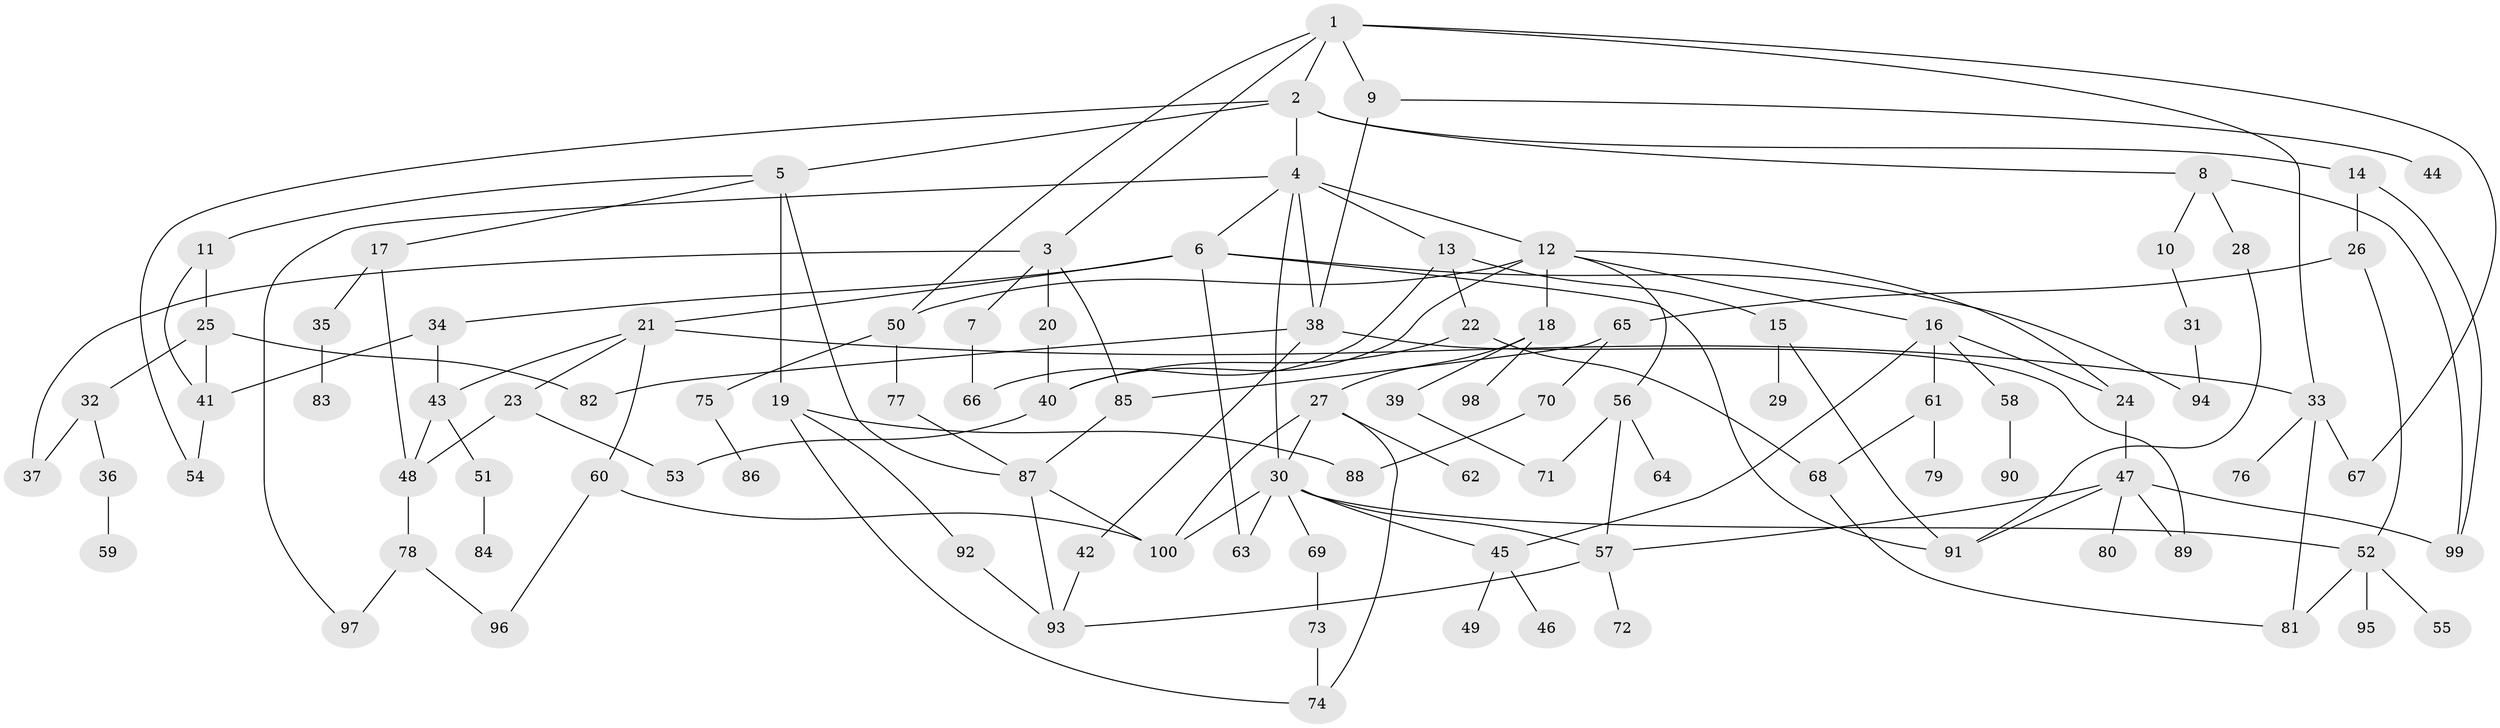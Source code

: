 // Generated by graph-tools (version 1.1) at 2025/01/03/09/25 03:01:10]
// undirected, 100 vertices, 147 edges
graph export_dot {
graph [start="1"]
  node [color=gray90,style=filled];
  1;
  2;
  3;
  4;
  5;
  6;
  7;
  8;
  9;
  10;
  11;
  12;
  13;
  14;
  15;
  16;
  17;
  18;
  19;
  20;
  21;
  22;
  23;
  24;
  25;
  26;
  27;
  28;
  29;
  30;
  31;
  32;
  33;
  34;
  35;
  36;
  37;
  38;
  39;
  40;
  41;
  42;
  43;
  44;
  45;
  46;
  47;
  48;
  49;
  50;
  51;
  52;
  53;
  54;
  55;
  56;
  57;
  58;
  59;
  60;
  61;
  62;
  63;
  64;
  65;
  66;
  67;
  68;
  69;
  70;
  71;
  72;
  73;
  74;
  75;
  76;
  77;
  78;
  79;
  80;
  81;
  82;
  83;
  84;
  85;
  86;
  87;
  88;
  89;
  90;
  91;
  92;
  93;
  94;
  95;
  96;
  97;
  98;
  99;
  100;
  1 -- 2;
  1 -- 3;
  1 -- 9;
  1 -- 33;
  1 -- 50;
  1 -- 67;
  2 -- 4;
  2 -- 5;
  2 -- 8;
  2 -- 14;
  2 -- 54;
  3 -- 7;
  3 -- 20;
  3 -- 37;
  3 -- 85;
  4 -- 6;
  4 -- 12;
  4 -- 13;
  4 -- 97;
  4 -- 38;
  4 -- 30;
  5 -- 11;
  5 -- 17;
  5 -- 19;
  5 -- 87;
  6 -- 21;
  6 -- 34;
  6 -- 63;
  6 -- 91;
  6 -- 94;
  7 -- 66;
  8 -- 10;
  8 -- 28;
  8 -- 99;
  9 -- 38;
  9 -- 44;
  10 -- 31;
  11 -- 25;
  11 -- 41;
  12 -- 16;
  12 -- 18;
  12 -- 50;
  12 -- 56;
  12 -- 24;
  12 -- 40;
  13 -- 15;
  13 -- 22;
  13 -- 66;
  14 -- 26;
  14 -- 99;
  15 -- 29;
  15 -- 91;
  16 -- 24;
  16 -- 58;
  16 -- 61;
  16 -- 45;
  17 -- 35;
  17 -- 48;
  18 -- 27;
  18 -- 39;
  18 -- 98;
  19 -- 88;
  19 -- 92;
  19 -- 74;
  20 -- 40;
  21 -- 23;
  21 -- 43;
  21 -- 60;
  21 -- 33;
  22 -- 68;
  22 -- 40;
  23 -- 53;
  23 -- 48;
  24 -- 47;
  25 -- 32;
  25 -- 41;
  25 -- 82;
  26 -- 65;
  26 -- 52;
  27 -- 30;
  27 -- 62;
  27 -- 74;
  27 -- 100;
  28 -- 91;
  30 -- 45;
  30 -- 52;
  30 -- 57;
  30 -- 69;
  30 -- 100;
  30 -- 63;
  31 -- 94;
  32 -- 36;
  32 -- 37;
  33 -- 67;
  33 -- 76;
  33 -- 81;
  34 -- 41;
  34 -- 43;
  35 -- 83;
  36 -- 59;
  38 -- 42;
  38 -- 82;
  38 -- 89;
  39 -- 71;
  40 -- 53;
  41 -- 54;
  42 -- 93;
  43 -- 51;
  43 -- 48;
  45 -- 46;
  45 -- 49;
  47 -- 80;
  47 -- 89;
  47 -- 91;
  47 -- 99;
  47 -- 57;
  48 -- 78;
  50 -- 75;
  50 -- 77;
  51 -- 84;
  52 -- 55;
  52 -- 95;
  52 -- 81;
  56 -- 64;
  56 -- 71;
  56 -- 57;
  57 -- 72;
  57 -- 93;
  58 -- 90;
  60 -- 96;
  60 -- 100;
  61 -- 79;
  61 -- 68;
  65 -- 70;
  65 -- 85;
  68 -- 81;
  69 -- 73;
  70 -- 88;
  73 -- 74;
  75 -- 86;
  77 -- 87;
  78 -- 97;
  78 -- 96;
  85 -- 87;
  87 -- 100;
  87 -- 93;
  92 -- 93;
}
